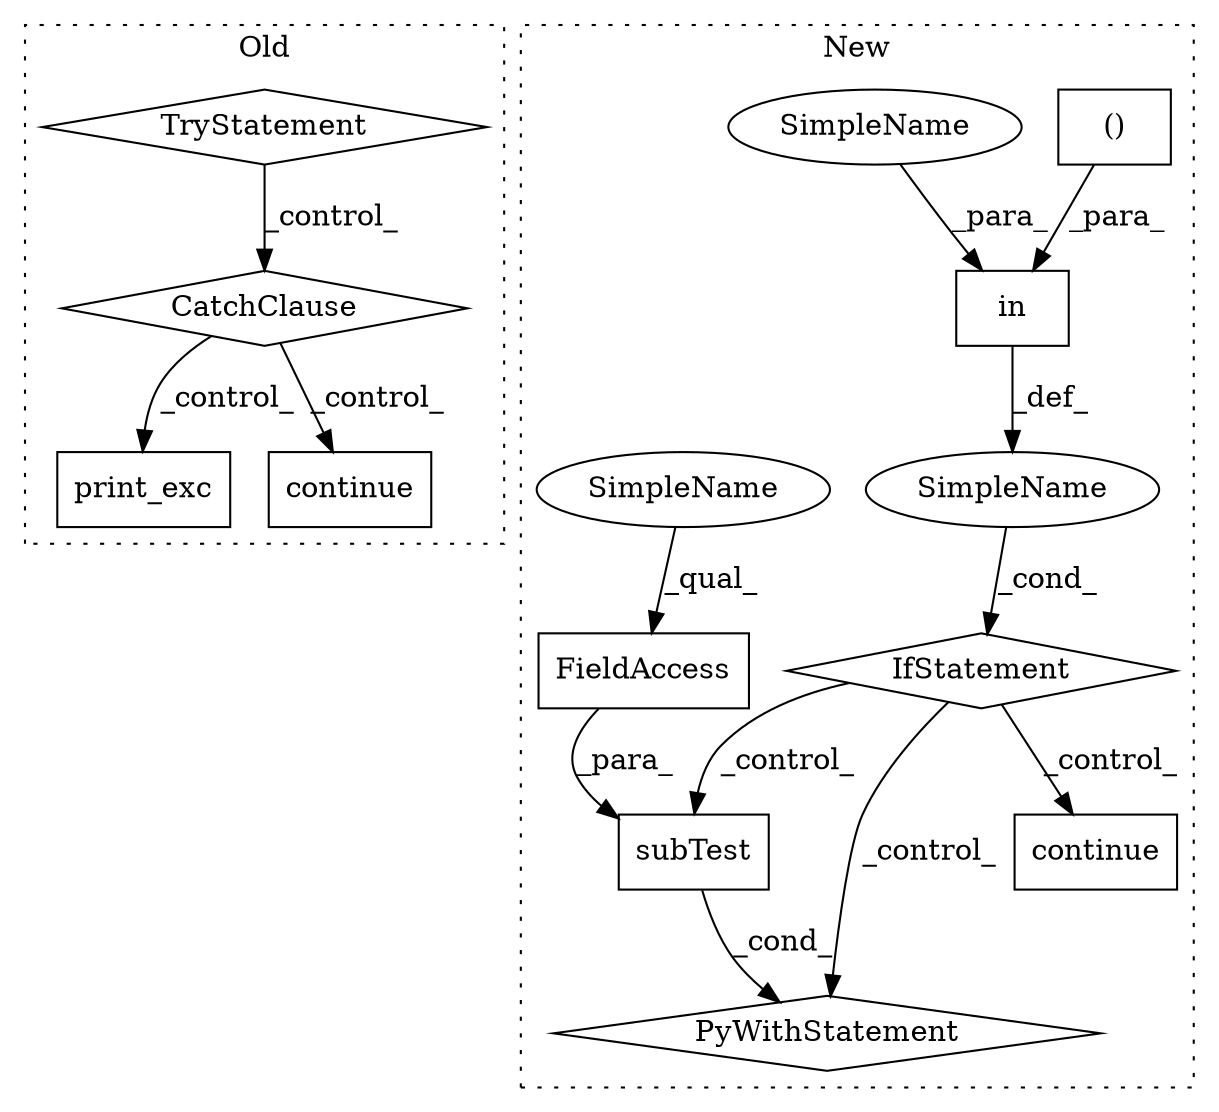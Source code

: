 digraph G {
subgraph cluster0 {
1 [label="print_exc" a="32" s="19781" l="11" shape="box"];
7 [label="CatchClause" a="12" s="19725,19759" l="13,2" shape="diamond"];
8 [label="continue" a="18" s="19802" l="9" shape="box"];
10 [label="TryStatement" a="54" s="19458" l="4" shape="diamond"];
label = "Old";
style="dotted";
}
subgraph cluster1 {
2 [label="subTest" a="32" s="19753,19777" l="8,1" shape="box"];
3 [label="()" a="106" s="19583" l="46" shape="box"];
4 [label="in" a="105" s="19565" l="64" shape="box"];
5 [label="SimpleName" a="42" s="" l="" shape="ellipse"];
6 [label="PyWithStatement" a="104" s="19738,19778" l="10,2" shape="diamond"];
9 [label="continue" a="18" s="19642" l="9" shape="box"];
11 [label="IfStatement" a="25" s="19555,19629" l="10,3" shape="diamond"];
12 [label="FieldAccess" a="22" s="19761" l="16" shape="box"];
13 [label="SimpleName" a="42" s="19565" l="7" shape="ellipse"];
14 [label="SimpleName" a="42" s="19761" l="7" shape="ellipse"];
label = "New";
style="dotted";
}
2 -> 6 [label="_cond_"];
3 -> 4 [label="_para_"];
4 -> 5 [label="_def_"];
5 -> 11 [label="_cond_"];
7 -> 1 [label="_control_"];
7 -> 8 [label="_control_"];
10 -> 7 [label="_control_"];
11 -> 2 [label="_control_"];
11 -> 9 [label="_control_"];
11 -> 6 [label="_control_"];
12 -> 2 [label="_para_"];
13 -> 4 [label="_para_"];
14 -> 12 [label="_qual_"];
}